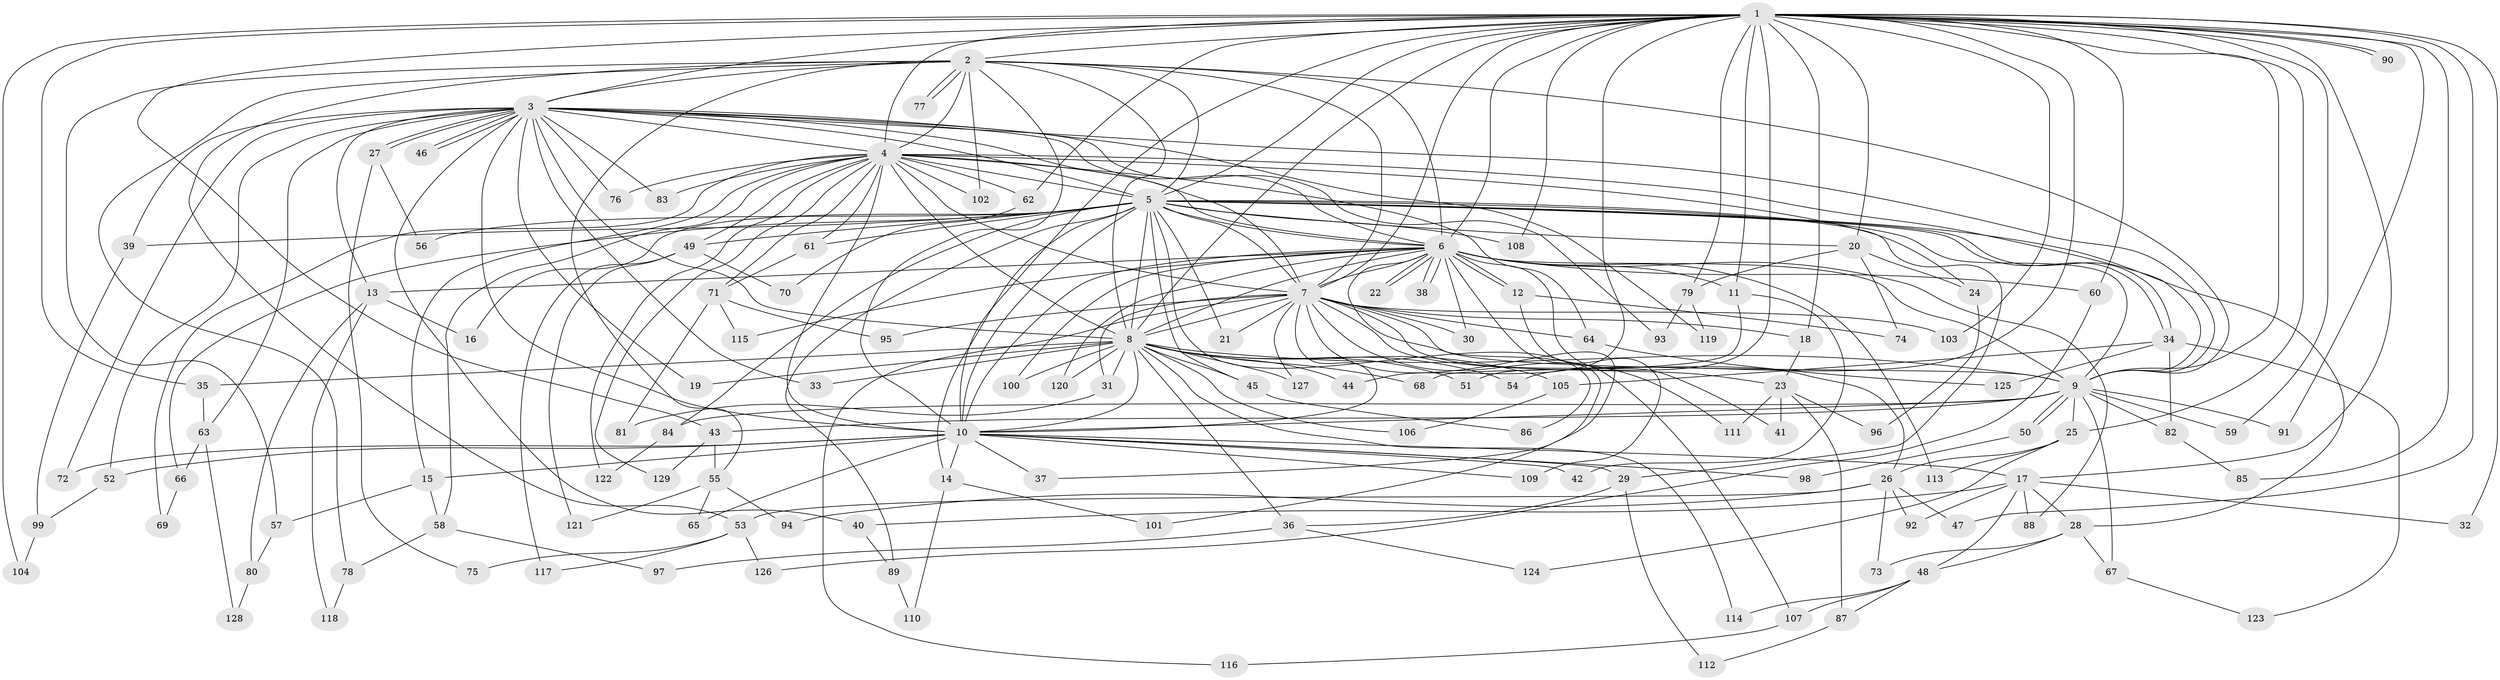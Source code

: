 // Generated by graph-tools (version 1.1) at 2025/25/03/09/25 03:25:53]
// undirected, 129 vertices, 283 edges
graph export_dot {
graph [start="1"]
  node [color=gray90,style=filled];
  1;
  2;
  3;
  4;
  5;
  6;
  7;
  8;
  9;
  10;
  11;
  12;
  13;
  14;
  15;
  16;
  17;
  18;
  19;
  20;
  21;
  22;
  23;
  24;
  25;
  26;
  27;
  28;
  29;
  30;
  31;
  32;
  33;
  34;
  35;
  36;
  37;
  38;
  39;
  40;
  41;
  42;
  43;
  44;
  45;
  46;
  47;
  48;
  49;
  50;
  51;
  52;
  53;
  54;
  55;
  56;
  57;
  58;
  59;
  60;
  61;
  62;
  63;
  64;
  65;
  66;
  67;
  68;
  69;
  70;
  71;
  72;
  73;
  74;
  75;
  76;
  77;
  78;
  79;
  80;
  81;
  82;
  83;
  84;
  85;
  86;
  87;
  88;
  89;
  90;
  91;
  92;
  93;
  94;
  95;
  96;
  97;
  98;
  99;
  100;
  101;
  102;
  103;
  104;
  105;
  106;
  107;
  108;
  109;
  110;
  111;
  112;
  113;
  114;
  115;
  116;
  117;
  118;
  119;
  120;
  121;
  122;
  123;
  124;
  125;
  126;
  127;
  128;
  129;
  1 -- 2;
  1 -- 3;
  1 -- 4;
  1 -- 5;
  1 -- 6;
  1 -- 7;
  1 -- 8;
  1 -- 9;
  1 -- 10;
  1 -- 11;
  1 -- 17;
  1 -- 18;
  1 -- 20;
  1 -- 25;
  1 -- 32;
  1 -- 35;
  1 -- 43;
  1 -- 44;
  1 -- 47;
  1 -- 51;
  1 -- 54;
  1 -- 59;
  1 -- 60;
  1 -- 62;
  1 -- 79;
  1 -- 85;
  1 -- 90;
  1 -- 90;
  1 -- 91;
  1 -- 103;
  1 -- 104;
  1 -- 108;
  2 -- 3;
  2 -- 4;
  2 -- 5;
  2 -- 6;
  2 -- 7;
  2 -- 8;
  2 -- 9;
  2 -- 10;
  2 -- 53;
  2 -- 55;
  2 -- 57;
  2 -- 77;
  2 -- 77;
  2 -- 78;
  2 -- 102;
  3 -- 4;
  3 -- 5;
  3 -- 6;
  3 -- 7;
  3 -- 8;
  3 -- 9;
  3 -- 10;
  3 -- 13;
  3 -- 19;
  3 -- 27;
  3 -- 27;
  3 -- 33;
  3 -- 39;
  3 -- 40;
  3 -- 46;
  3 -- 46;
  3 -- 52;
  3 -- 63;
  3 -- 72;
  3 -- 76;
  3 -- 83;
  3 -- 93;
  3 -- 119;
  4 -- 5;
  4 -- 6;
  4 -- 7;
  4 -- 8;
  4 -- 9;
  4 -- 10;
  4 -- 15;
  4 -- 24;
  4 -- 49;
  4 -- 58;
  4 -- 61;
  4 -- 62;
  4 -- 64;
  4 -- 69;
  4 -- 71;
  4 -- 76;
  4 -- 83;
  4 -- 102;
  4 -- 122;
  4 -- 129;
  5 -- 6;
  5 -- 7;
  5 -- 8;
  5 -- 9;
  5 -- 10;
  5 -- 14;
  5 -- 16;
  5 -- 20;
  5 -- 21;
  5 -- 28;
  5 -- 29;
  5 -- 34;
  5 -- 34;
  5 -- 39;
  5 -- 45;
  5 -- 49;
  5 -- 56;
  5 -- 61;
  5 -- 66;
  5 -- 84;
  5 -- 86;
  5 -- 89;
  5 -- 108;
  6 -- 7;
  6 -- 8;
  6 -- 9;
  6 -- 10;
  6 -- 11;
  6 -- 12;
  6 -- 12;
  6 -- 13;
  6 -- 22;
  6 -- 22;
  6 -- 30;
  6 -- 37;
  6 -- 38;
  6 -- 38;
  6 -- 41;
  6 -- 60;
  6 -- 88;
  6 -- 100;
  6 -- 107;
  6 -- 113;
  6 -- 115;
  6 -- 120;
  7 -- 8;
  7 -- 9;
  7 -- 10;
  7 -- 18;
  7 -- 21;
  7 -- 23;
  7 -- 26;
  7 -- 30;
  7 -- 31;
  7 -- 64;
  7 -- 95;
  7 -- 101;
  7 -- 103;
  7 -- 111;
  7 -- 116;
  7 -- 127;
  8 -- 9;
  8 -- 10;
  8 -- 19;
  8 -- 31;
  8 -- 33;
  8 -- 35;
  8 -- 36;
  8 -- 44;
  8 -- 45;
  8 -- 51;
  8 -- 54;
  8 -- 68;
  8 -- 100;
  8 -- 105;
  8 -- 106;
  8 -- 114;
  8 -- 120;
  8 -- 127;
  9 -- 10;
  9 -- 25;
  9 -- 43;
  9 -- 50;
  9 -- 50;
  9 -- 59;
  9 -- 67;
  9 -- 82;
  9 -- 84;
  9 -- 91;
  10 -- 14;
  10 -- 15;
  10 -- 17;
  10 -- 29;
  10 -- 37;
  10 -- 42;
  10 -- 52;
  10 -- 65;
  10 -- 72;
  10 -- 98;
  10 -- 109;
  11 -- 42;
  11 -- 68;
  12 -- 74;
  12 -- 109;
  13 -- 16;
  13 -- 80;
  13 -- 118;
  14 -- 101;
  14 -- 110;
  15 -- 57;
  15 -- 58;
  17 -- 28;
  17 -- 32;
  17 -- 40;
  17 -- 48;
  17 -- 88;
  17 -- 92;
  18 -- 23;
  20 -- 24;
  20 -- 74;
  20 -- 79;
  23 -- 41;
  23 -- 87;
  23 -- 96;
  23 -- 111;
  24 -- 96;
  25 -- 26;
  25 -- 113;
  25 -- 124;
  26 -- 47;
  26 -- 53;
  26 -- 73;
  26 -- 92;
  26 -- 94;
  27 -- 56;
  27 -- 75;
  28 -- 48;
  28 -- 67;
  28 -- 73;
  29 -- 36;
  29 -- 112;
  31 -- 81;
  34 -- 82;
  34 -- 105;
  34 -- 123;
  34 -- 125;
  35 -- 63;
  36 -- 97;
  36 -- 124;
  39 -- 99;
  40 -- 89;
  43 -- 55;
  43 -- 129;
  45 -- 86;
  48 -- 87;
  48 -- 107;
  48 -- 114;
  49 -- 70;
  49 -- 117;
  49 -- 121;
  50 -- 98;
  52 -- 99;
  53 -- 75;
  53 -- 117;
  53 -- 126;
  55 -- 65;
  55 -- 94;
  55 -- 121;
  57 -- 80;
  58 -- 78;
  58 -- 97;
  60 -- 126;
  61 -- 71;
  62 -- 70;
  63 -- 66;
  63 -- 128;
  64 -- 125;
  66 -- 69;
  67 -- 123;
  71 -- 81;
  71 -- 95;
  71 -- 115;
  78 -- 118;
  79 -- 93;
  79 -- 119;
  80 -- 128;
  82 -- 85;
  84 -- 122;
  87 -- 112;
  89 -- 110;
  99 -- 104;
  105 -- 106;
  107 -- 116;
}

